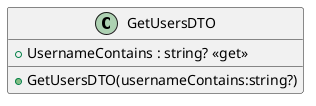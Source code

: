 @startuml
class GetUsersDTO {
    + UsernameContains : string? <<get>>
    + GetUsersDTO(usernameContains:string?)
}
@enduml
